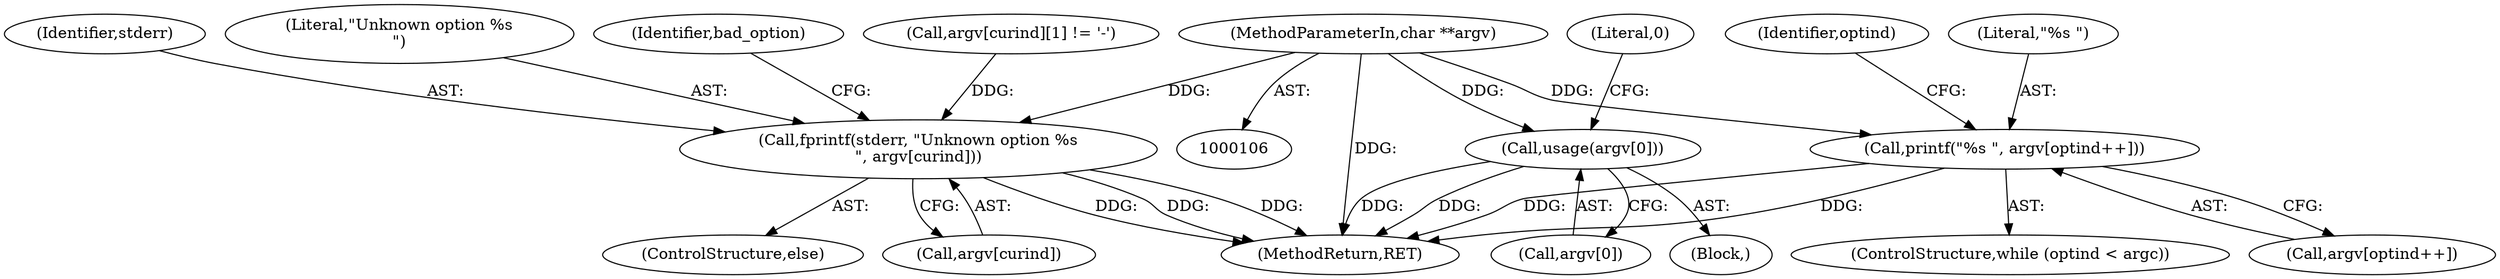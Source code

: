 digraph "0_keepalived_04f2d32871bb3b11d7dc024039952f2fe2750306@pointer" {
"1000108" [label="(MethodParameterIn,char **argv)"];
"1000257" [label="(Call,usage(argv[0]))"];
"1000675" [label="(Call,fprintf(stderr, \"Unknown option %s\n\", argv[curind]))"];
"1000731" [label="(Call,printf(\"%s \", argv[optind++]))"];
"1000682" [label="(Identifier,bad_option)"];
"1000663" [label="(Call,argv[curind][1] != '-')"];
"1000675" [label="(Call,fprintf(stderr, \"Unknown option %s\n\", argv[curind]))"];
"1000674" [label="(ControlStructure,else)"];
"1000676" [label="(Identifier,stderr)"];
"1000727" [label="(ControlStructure,while (optind < argc))"];
"1000257" [label="(Call,usage(argv[0]))"];
"1000258" [label="(Call,argv[0])"];
"1000733" [label="(Call,argv[optind++])"];
"1000729" [label="(Identifier,optind)"];
"1000262" [label="(Literal,0)"];
"1000731" [label="(Call,printf(\"%s \", argv[optind++]))"];
"1000195" [label="(Block,)"];
"1000108" [label="(MethodParameterIn,char **argv)"];
"1000677" [label="(Literal,\"Unknown option %s\n\")"];
"1000745" [label="(MethodReturn,RET)"];
"1000678" [label="(Call,argv[curind])"];
"1000732" [label="(Literal,\"%s \")"];
"1000108" -> "1000106"  [label="AST: "];
"1000108" -> "1000745"  [label="DDG: "];
"1000108" -> "1000257"  [label="DDG: "];
"1000108" -> "1000675"  [label="DDG: "];
"1000108" -> "1000731"  [label="DDG: "];
"1000257" -> "1000195"  [label="AST: "];
"1000257" -> "1000258"  [label="CFG: "];
"1000258" -> "1000257"  [label="AST: "];
"1000262" -> "1000257"  [label="CFG: "];
"1000257" -> "1000745"  [label="DDG: "];
"1000257" -> "1000745"  [label="DDG: "];
"1000675" -> "1000674"  [label="AST: "];
"1000675" -> "1000678"  [label="CFG: "];
"1000676" -> "1000675"  [label="AST: "];
"1000677" -> "1000675"  [label="AST: "];
"1000678" -> "1000675"  [label="AST: "];
"1000682" -> "1000675"  [label="CFG: "];
"1000675" -> "1000745"  [label="DDG: "];
"1000675" -> "1000745"  [label="DDG: "];
"1000675" -> "1000745"  [label="DDG: "];
"1000663" -> "1000675"  [label="DDG: "];
"1000731" -> "1000727"  [label="AST: "];
"1000731" -> "1000733"  [label="CFG: "];
"1000732" -> "1000731"  [label="AST: "];
"1000733" -> "1000731"  [label="AST: "];
"1000729" -> "1000731"  [label="CFG: "];
"1000731" -> "1000745"  [label="DDG: "];
"1000731" -> "1000745"  [label="DDG: "];
}
